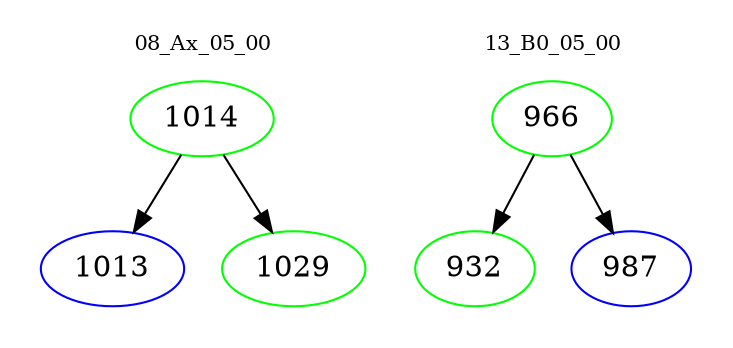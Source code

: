 digraph{
subgraph cluster_0 {
color = white
label = "08_Ax_05_00";
fontsize=10;
T0_1014 [label="1014", color="green"]
T0_1014 -> T0_1013 [color="black"]
T0_1013 [label="1013", color="blue"]
T0_1014 -> T0_1029 [color="black"]
T0_1029 [label="1029", color="green"]
}
subgraph cluster_1 {
color = white
label = "13_B0_05_00";
fontsize=10;
T1_966 [label="966", color="green"]
T1_966 -> T1_932 [color="black"]
T1_932 [label="932", color="green"]
T1_966 -> T1_987 [color="black"]
T1_987 [label="987", color="blue"]
}
}
